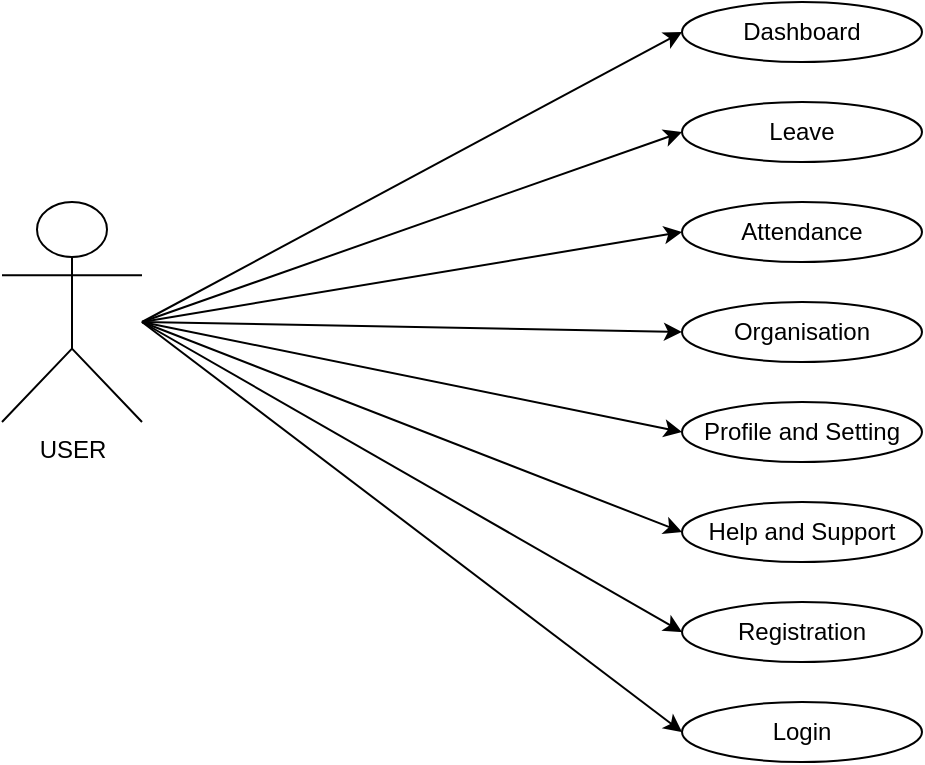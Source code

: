 <mxfile version="24.3.1" type="github">
  <diagram name="Page-1" id="RCwE9hF9UZyF3mIVqDhg">
    <mxGraphModel dx="1259" dy="686" grid="1" gridSize="10" guides="1" tooltips="1" connect="1" arrows="1" fold="1" page="1" pageScale="1" pageWidth="850" pageHeight="1100" math="0" shadow="0">
      <root>
        <mxCell id="0" />
        <mxCell id="1" parent="0" />
        <mxCell id="EIcll34mtNV5xErqMhIh-1" value="USER" style="shape=umlActor;verticalLabelPosition=bottom;verticalAlign=top;html=1;outlineConnect=0;" vertex="1" parent="1">
          <mxGeometry x="100" y="290" width="70" height="110" as="geometry" />
        </mxCell>
        <mxCell id="EIcll34mtNV5xErqMhIh-2" value="Dashboard" style="ellipse;whiteSpace=wrap;html=1;" vertex="1" parent="1">
          <mxGeometry x="440" y="190" width="120" height="30" as="geometry" />
        </mxCell>
        <mxCell id="EIcll34mtNV5xErqMhIh-3" value="Leave" style="ellipse;whiteSpace=wrap;html=1;" vertex="1" parent="1">
          <mxGeometry x="440" y="240" width="120" height="30" as="geometry" />
        </mxCell>
        <mxCell id="EIcll34mtNV5xErqMhIh-4" value="Attendance" style="ellipse;whiteSpace=wrap;html=1;" vertex="1" parent="1">
          <mxGeometry x="440" y="290" width="120" height="30" as="geometry" />
        </mxCell>
        <mxCell id="EIcll34mtNV5xErqMhIh-5" value="Organisation" style="ellipse;whiteSpace=wrap;html=1;" vertex="1" parent="1">
          <mxGeometry x="440" y="340" width="120" height="30" as="geometry" />
        </mxCell>
        <mxCell id="EIcll34mtNV5xErqMhIh-6" value="Profile and Setting" style="ellipse;whiteSpace=wrap;html=1;" vertex="1" parent="1">
          <mxGeometry x="440" y="390" width="120" height="30" as="geometry" />
        </mxCell>
        <mxCell id="EIcll34mtNV5xErqMhIh-7" value="Help and Support" style="ellipse;whiteSpace=wrap;html=1;" vertex="1" parent="1">
          <mxGeometry x="440" y="440" width="120" height="30" as="geometry" />
        </mxCell>
        <mxCell id="EIcll34mtNV5xErqMhIh-8" value="Registration" style="ellipse;whiteSpace=wrap;html=1;" vertex="1" parent="1">
          <mxGeometry x="440" y="490" width="120" height="30" as="geometry" />
        </mxCell>
        <mxCell id="EIcll34mtNV5xErqMhIh-9" value="Login" style="ellipse;whiteSpace=wrap;html=1;" vertex="1" parent="1">
          <mxGeometry x="440" y="540" width="120" height="30" as="geometry" />
        </mxCell>
        <mxCell id="EIcll34mtNV5xErqMhIh-12" value="" style="endArrow=classic;html=1;rounded=0;entryX=0;entryY=0.5;entryDx=0;entryDy=0;" edge="1" parent="1" target="EIcll34mtNV5xErqMhIh-2">
          <mxGeometry width="50" height="50" relative="1" as="geometry">
            <mxPoint x="170" y="350" as="sourcePoint" />
            <mxPoint x="220" y="300" as="targetPoint" />
          </mxGeometry>
        </mxCell>
        <mxCell id="EIcll34mtNV5xErqMhIh-13" value="" style="endArrow=classic;html=1;rounded=0;entryX=0;entryY=0.5;entryDx=0;entryDy=0;" edge="1" parent="1" target="EIcll34mtNV5xErqMhIh-3">
          <mxGeometry width="50" height="50" relative="1" as="geometry">
            <mxPoint x="170" y="350" as="sourcePoint" />
            <mxPoint x="450" y="215" as="targetPoint" />
          </mxGeometry>
        </mxCell>
        <mxCell id="EIcll34mtNV5xErqMhIh-14" value="" style="endArrow=classic;html=1;rounded=0;entryX=0;entryY=0.5;entryDx=0;entryDy=0;" edge="1" parent="1" target="EIcll34mtNV5xErqMhIh-4">
          <mxGeometry width="50" height="50" relative="1" as="geometry">
            <mxPoint x="170" y="350" as="sourcePoint" />
            <mxPoint x="450" y="265" as="targetPoint" />
          </mxGeometry>
        </mxCell>
        <mxCell id="EIcll34mtNV5xErqMhIh-15" value="" style="endArrow=classic;html=1;rounded=0;entryX=0;entryY=0.5;entryDx=0;entryDy=0;" edge="1" parent="1" target="EIcll34mtNV5xErqMhIh-5">
          <mxGeometry width="50" height="50" relative="1" as="geometry">
            <mxPoint x="170" y="350" as="sourcePoint" />
            <mxPoint x="450" y="315" as="targetPoint" />
          </mxGeometry>
        </mxCell>
        <mxCell id="EIcll34mtNV5xErqMhIh-16" value="" style="endArrow=classic;html=1;rounded=0;entryX=0;entryY=0.5;entryDx=0;entryDy=0;" edge="1" parent="1" target="EIcll34mtNV5xErqMhIh-6">
          <mxGeometry width="50" height="50" relative="1" as="geometry">
            <mxPoint x="170" y="350" as="sourcePoint" />
            <mxPoint x="450" y="365" as="targetPoint" />
          </mxGeometry>
        </mxCell>
        <mxCell id="EIcll34mtNV5xErqMhIh-17" value="" style="endArrow=classic;html=1;rounded=0;entryX=0;entryY=0.5;entryDx=0;entryDy=0;" edge="1" parent="1" target="EIcll34mtNV5xErqMhIh-7">
          <mxGeometry width="50" height="50" relative="1" as="geometry">
            <mxPoint x="170" y="350" as="sourcePoint" />
            <mxPoint x="450" y="415" as="targetPoint" />
          </mxGeometry>
        </mxCell>
        <mxCell id="EIcll34mtNV5xErqMhIh-18" value="" style="endArrow=classic;html=1;rounded=0;entryX=0;entryY=0.5;entryDx=0;entryDy=0;" edge="1" parent="1" target="EIcll34mtNV5xErqMhIh-8">
          <mxGeometry width="50" height="50" relative="1" as="geometry">
            <mxPoint x="170" y="350" as="sourcePoint" />
            <mxPoint x="450" y="465" as="targetPoint" />
          </mxGeometry>
        </mxCell>
        <mxCell id="EIcll34mtNV5xErqMhIh-19" value="" style="endArrow=classic;html=1;rounded=0;entryX=0;entryY=0.5;entryDx=0;entryDy=0;" edge="1" parent="1" target="EIcll34mtNV5xErqMhIh-9">
          <mxGeometry width="50" height="50" relative="1" as="geometry">
            <mxPoint x="170" y="350" as="sourcePoint" />
            <mxPoint x="450" y="515" as="targetPoint" />
          </mxGeometry>
        </mxCell>
      </root>
    </mxGraphModel>
  </diagram>
</mxfile>
